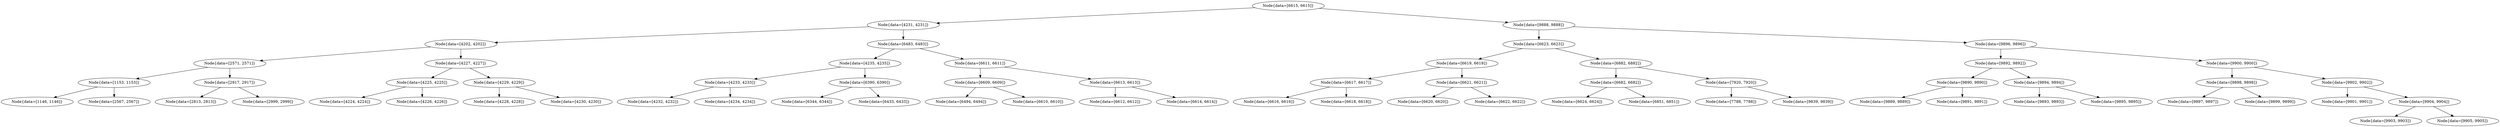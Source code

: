 digraph G{
1957523243 [label="Node{data=[6615, 6615]}"]
1957523243 -> 376775448
376775448 [label="Node{data=[4231, 4231]}"]
376775448 -> 1760880234
1760880234 [label="Node{data=[4202, 4202]}"]
1760880234 -> 144632371
144632371 [label="Node{data=[2571, 2571]}"]
144632371 -> 399841340
399841340 [label="Node{data=[1153, 1153]}"]
399841340 -> 671585341
671585341 [label="Node{data=[1146, 1146]}"]
399841340 -> 1737486561
1737486561 [label="Node{data=[2567, 2567]}"]
144632371 -> 406802769
406802769 [label="Node{data=[2917, 2917]}"]
406802769 -> 664055442
664055442 [label="Node{data=[2813, 2813]}"]
406802769 -> 866545697
866545697 [label="Node{data=[2999, 2999]}"]
1760880234 -> 724997708
724997708 [label="Node{data=[4227, 4227]}"]
724997708 -> 1239547810
1239547810 [label="Node{data=[4225, 4225]}"]
1239547810 -> 1266886706
1266886706 [label="Node{data=[4224, 4224]}"]
1239547810 -> 1260678683
1260678683 [label="Node{data=[4226, 4226]}"]
724997708 -> 1413420485
1413420485 [label="Node{data=[4229, 4229]}"]
1413420485 -> 308673551
308673551 [label="Node{data=[4228, 4228]}"]
1413420485 -> 1081447625
1081447625 [label="Node{data=[4230, 4230]}"]
376775448 -> 675905130
675905130 [label="Node{data=[6483, 6483]}"]
675905130 -> 83154843
83154843 [label="Node{data=[4235, 4235]}"]
83154843 -> 969725582
969725582 [label="Node{data=[4233, 4233]}"]
969725582 -> 1442041506
1442041506 [label="Node{data=[4232, 4232]}"]
969725582 -> 908742744
908742744 [label="Node{data=[4234, 4234]}"]
83154843 -> 348131593
348131593 [label="Node{data=[6390, 6390]}"]
348131593 -> 1265098169
1265098169 [label="Node{data=[6344, 6344]}"]
348131593 -> 2788521
2788521 [label="Node{data=[6433, 6433]}"]
675905130 -> 1692836964
1692836964 [label="Node{data=[6611, 6611]}"]
1692836964 -> 1882892712
1882892712 [label="Node{data=[6609, 6609]}"]
1882892712 -> 96811011
96811011 [label="Node{data=[6494, 6494]}"]
1882892712 -> 1365160918
1365160918 [label="Node{data=[6610, 6610]}"]
1692836964 -> 4909085
4909085 [label="Node{data=[6613, 6613]}"]
4909085 -> 630748757
630748757 [label="Node{data=[6612, 6612]}"]
4909085 -> 162613189
162613189 [label="Node{data=[6614, 6614]}"]
1957523243 -> 760583462
760583462 [label="Node{data=[9888, 9888]}"]
760583462 -> 2047380113
2047380113 [label="Node{data=[6623, 6623]}"]
2047380113 -> 474243419
474243419 [label="Node{data=[6619, 6619]}"]
474243419 -> 533238393
533238393 [label="Node{data=[6617, 6617]}"]
533238393 -> 506845187
506845187 [label="Node{data=[6616, 6616]}"]
533238393 -> 550999382
550999382 [label="Node{data=[6618, 6618]}"]
474243419 -> 522610350
522610350 [label="Node{data=[6621, 6621]}"]
522610350 -> 1151759465
1151759465 [label="Node{data=[6620, 6620]}"]
522610350 -> 1952663870
1952663870 [label="Node{data=[6622, 6622]}"]
2047380113 -> 1753358273
1753358273 [label="Node{data=[6882, 6882]}"]
1753358273 -> 1144850281
1144850281 [label="Node{data=[6682, 6682]}"]
1144850281 -> 860829371
860829371 [label="Node{data=[6624, 6624]}"]
1144850281 -> 1561043797
1561043797 [label="Node{data=[6851, 6851]}"]
1753358273 -> 630178594
630178594 [label="Node{data=[7920, 7920]}"]
630178594 -> 153460405
153460405 [label="Node{data=[7788, 7788]}"]
630178594 -> 1133874116
1133874116 [label="Node{data=[9839, 9839]}"]
760583462 -> 1132763624
1132763624 [label="Node{data=[9896, 9896]}"]
1132763624 -> 415880297
415880297 [label="Node{data=[9892, 9892]}"]
415880297 -> 1027351027
1027351027 [label="Node{data=[9890, 9890]}"]
1027351027 -> 1377326651
1377326651 [label="Node{data=[9889, 9889]}"]
1027351027 -> 892653129
892653129 [label="Node{data=[9891, 9891]}"]
415880297 -> 1669873178
1669873178 [label="Node{data=[9894, 9894]}"]
1669873178 -> 1072146465
1072146465 [label="Node{data=[9893, 9893]}"]
1669873178 -> 803117160
803117160 [label="Node{data=[9895, 9895]}"]
1132763624 -> 1007377756
1007377756 [label="Node{data=[9900, 9900]}"]
1007377756 -> 517069865
517069865 [label="Node{data=[9898, 9898]}"]
517069865 -> 485874034
485874034 [label="Node{data=[9897, 9897]}"]
517069865 -> 1194528604
1194528604 [label="Node{data=[9899, 9899]}"]
1007377756 -> 557079387
557079387 [label="Node{data=[9902, 9902]}"]
557079387 -> 831843264
831843264 [label="Node{data=[9901, 9901]}"]
557079387 -> 60332745
60332745 [label="Node{data=[9904, 9904]}"]
60332745 -> 1544436745
1544436745 [label="Node{data=[9903, 9903]}"]
60332745 -> 1608731216
1608731216 [label="Node{data=[9905, 9905]}"]
}